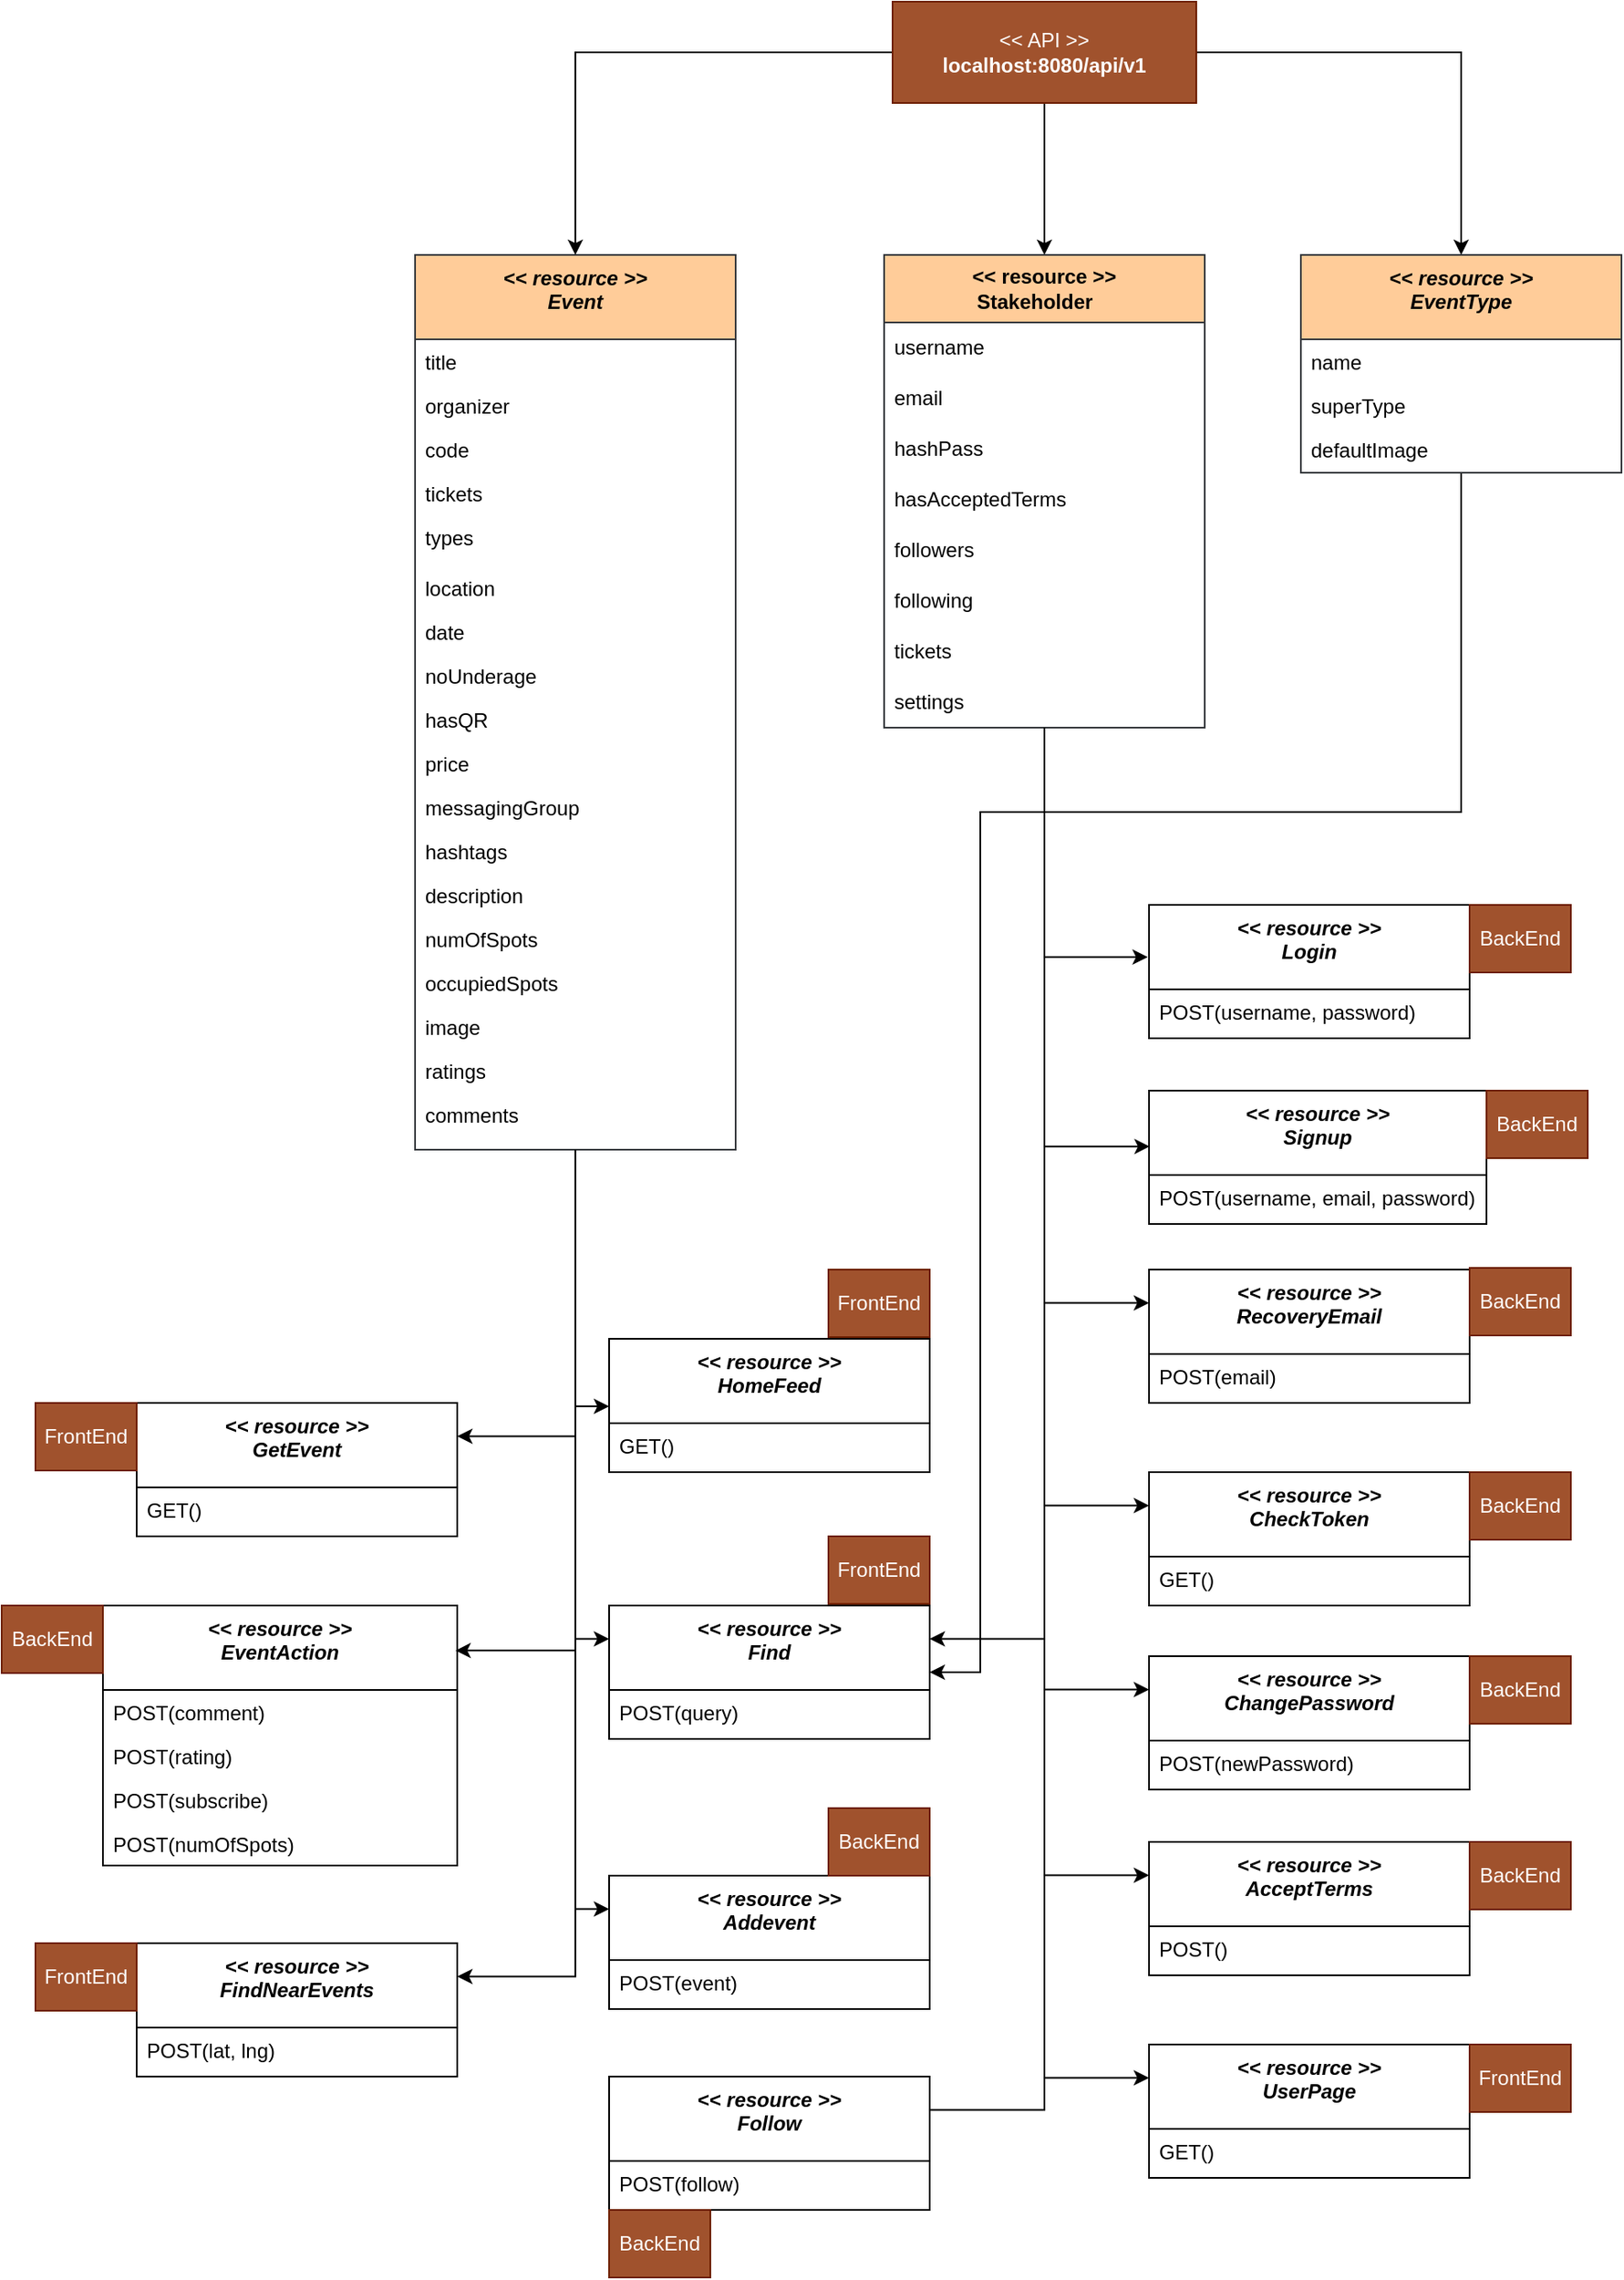 <mxfile version="23.1.1" type="device">
  <diagram name="Page-1" id="y2NQ0DWQbOP2qwaFprr2">
    <mxGraphModel dx="2739" dy="1060" grid="1" gridSize="10" guides="1" tooltips="1" connect="1" arrows="1" fold="1" page="1" pageScale="1" pageWidth="827" pageHeight="1169" math="0" shadow="0">
      <root>
        <mxCell id="0" />
        <mxCell id="1" parent="0" />
        <mxCell id="FZN5ZkoMYuzjCClvRVcD-78" style="edgeStyle=orthogonalEdgeStyle;rounded=0;orthogonalLoop=1;jettySize=auto;html=1;entryX=0;entryY=0.5;entryDx=0;entryDy=0;" edge="1" parent="1" source="FZN5ZkoMYuzjCClvRVcD-15" target="FZN5ZkoMYuzjCClvRVcD-62">
          <mxGeometry relative="1" as="geometry">
            <Array as="points">
              <mxPoint x="140" y="882" />
              <mxPoint x="160" y="882" />
            </Array>
          </mxGeometry>
        </mxCell>
        <mxCell id="FZN5ZkoMYuzjCClvRVcD-79" style="edgeStyle=orthogonalEdgeStyle;rounded=0;orthogonalLoop=1;jettySize=auto;html=1;entryX=0;entryY=0.25;entryDx=0;entryDy=0;" edge="1" parent="1" source="FZN5ZkoMYuzjCClvRVcD-15" target="FZN5ZkoMYuzjCClvRVcD-66">
          <mxGeometry relative="1" as="geometry">
            <Array as="points">
              <mxPoint x="140" y="1020" />
            </Array>
          </mxGeometry>
        </mxCell>
        <mxCell id="FZN5ZkoMYuzjCClvRVcD-100" style="edgeStyle=orthogonalEdgeStyle;rounded=0;orthogonalLoop=1;jettySize=auto;html=1;entryX=1;entryY=0.25;entryDx=0;entryDy=0;" edge="1" parent="1" source="FZN5ZkoMYuzjCClvRVcD-15" target="FZN5ZkoMYuzjCClvRVcD-93">
          <mxGeometry relative="1" as="geometry" />
        </mxCell>
        <mxCell id="FZN5ZkoMYuzjCClvRVcD-104" style="edgeStyle=orthogonalEdgeStyle;rounded=0;orthogonalLoop=1;jettySize=auto;html=1;entryX=0;entryY=0.25;entryDx=0;entryDy=0;" edge="1" parent="1" source="FZN5ZkoMYuzjCClvRVcD-15" target="FZN5ZkoMYuzjCClvRVcD-102">
          <mxGeometry relative="1" as="geometry" />
        </mxCell>
        <mxCell id="FZN5ZkoMYuzjCClvRVcD-116" style="edgeStyle=orthogonalEdgeStyle;rounded=0;orthogonalLoop=1;jettySize=auto;html=1;entryX=1;entryY=0.25;entryDx=0;entryDy=0;" edge="1" parent="1" source="FZN5ZkoMYuzjCClvRVcD-15" target="FZN5ZkoMYuzjCClvRVcD-114">
          <mxGeometry relative="1" as="geometry" />
        </mxCell>
        <mxCell id="FZN5ZkoMYuzjCClvRVcD-15" value="&lt;&lt; resource &gt;&gt;&#xa;Event" style="swimlane;fontStyle=3;align=center;verticalAlign=top;childLayout=stackLayout;horizontal=1;startSize=50;horizontalStack=0;resizeParent=1;resizeLast=0;collapsible=1;marginBottom=0;rounded=0;shadow=0;strokeWidth=1;fillColor=#ffcc99;strokeColor=#36393d;" vertex="1" parent="1">
          <mxGeometry x="45" y="200" width="190" height="530" as="geometry">
            <mxRectangle x="230" y="140" width="160" height="26" as="alternateBounds" />
          </mxGeometry>
        </mxCell>
        <mxCell id="FZN5ZkoMYuzjCClvRVcD-16" value="title" style="text;align=left;verticalAlign=top;spacingLeft=4;spacingRight=4;overflow=hidden;rotatable=0;points=[[0,0.5],[1,0.5]];portConstraint=eastwest;" vertex="1" parent="FZN5ZkoMYuzjCClvRVcD-15">
          <mxGeometry y="50" width="190" height="26" as="geometry" />
        </mxCell>
        <mxCell id="FZN5ZkoMYuzjCClvRVcD-17" value="organizer" style="text;align=left;verticalAlign=top;spacingLeft=4;spacingRight=4;overflow=hidden;rotatable=0;points=[[0,0.5],[1,0.5]];portConstraint=eastwest;" vertex="1" parent="FZN5ZkoMYuzjCClvRVcD-15">
          <mxGeometry y="76" width="190" height="26" as="geometry" />
        </mxCell>
        <mxCell id="FZN5ZkoMYuzjCClvRVcD-41" value="code" style="text;align=left;verticalAlign=top;spacingLeft=4;spacingRight=4;overflow=hidden;rotatable=0;points=[[0,0.5],[1,0.5]];portConstraint=eastwest;" vertex="1" parent="FZN5ZkoMYuzjCClvRVcD-15">
          <mxGeometry y="102" width="190" height="26" as="geometry" />
        </mxCell>
        <mxCell id="FZN5ZkoMYuzjCClvRVcD-18" value="tickets" style="text;align=left;verticalAlign=top;spacingLeft=4;spacingRight=4;overflow=hidden;rotatable=0;points=[[0,0.5],[1,0.5]];portConstraint=eastwest;" vertex="1" parent="FZN5ZkoMYuzjCClvRVcD-15">
          <mxGeometry y="128" width="190" height="26" as="geometry" />
        </mxCell>
        <mxCell id="FZN5ZkoMYuzjCClvRVcD-19" value="types" style="text;align=left;verticalAlign=top;spacingLeft=4;spacingRight=4;overflow=hidden;rotatable=0;points=[[0,0.5],[1,0.5]];portConstraint=eastwest;rounded=0;shadow=0;html=0;" vertex="1" parent="FZN5ZkoMYuzjCClvRVcD-15">
          <mxGeometry y="154" width="190" height="30" as="geometry" />
        </mxCell>
        <mxCell id="FZN5ZkoMYuzjCClvRVcD-20" value="location" style="text;align=left;verticalAlign=top;spacingLeft=4;spacingRight=4;overflow=hidden;rotatable=0;points=[[0,0.5],[1,0.5]];portConstraint=eastwest;rounded=0;shadow=0;html=0;" vertex="1" parent="FZN5ZkoMYuzjCClvRVcD-15">
          <mxGeometry y="184" width="190" height="26" as="geometry" />
        </mxCell>
        <mxCell id="FZN5ZkoMYuzjCClvRVcD-21" value="date" style="text;align=left;verticalAlign=top;spacingLeft=4;spacingRight=4;overflow=hidden;rotatable=0;points=[[0,0.5],[1,0.5]];portConstraint=eastwest;rounded=0;shadow=0;html=0;" vertex="1" parent="FZN5ZkoMYuzjCClvRVcD-15">
          <mxGeometry y="210" width="190" height="26" as="geometry" />
        </mxCell>
        <mxCell id="FZN5ZkoMYuzjCClvRVcD-22" value="noUnderage" style="text;align=left;verticalAlign=top;spacingLeft=4;spacingRight=4;overflow=hidden;rotatable=0;points=[[0,0.5],[1,0.5]];portConstraint=eastwest;rounded=0;shadow=0;html=0;" vertex="1" parent="FZN5ZkoMYuzjCClvRVcD-15">
          <mxGeometry y="236" width="190" height="26" as="geometry" />
        </mxCell>
        <mxCell id="FZN5ZkoMYuzjCClvRVcD-23" value="hasQR" style="text;align=left;verticalAlign=top;spacingLeft=4;spacingRight=4;overflow=hidden;rotatable=0;points=[[0,0.5],[1,0.5]];portConstraint=eastwest;rounded=0;shadow=0;html=0;" vertex="1" parent="FZN5ZkoMYuzjCClvRVcD-15">
          <mxGeometry y="262" width="190" height="26" as="geometry" />
        </mxCell>
        <mxCell id="FZN5ZkoMYuzjCClvRVcD-24" value="price" style="text;align=left;verticalAlign=top;spacingLeft=4;spacingRight=4;overflow=hidden;rotatable=0;points=[[0,0.5],[1,0.5]];portConstraint=eastwest;rounded=0;shadow=0;html=0;" vertex="1" parent="FZN5ZkoMYuzjCClvRVcD-15">
          <mxGeometry y="288" width="190" height="26" as="geometry" />
        </mxCell>
        <mxCell id="FZN5ZkoMYuzjCClvRVcD-25" value="messagingGroup" style="text;align=left;verticalAlign=top;spacingLeft=4;spacingRight=4;overflow=hidden;rotatable=0;points=[[0,0.5],[1,0.5]];portConstraint=eastwest;rounded=0;shadow=0;html=0;" vertex="1" parent="FZN5ZkoMYuzjCClvRVcD-15">
          <mxGeometry y="314" width="190" height="26" as="geometry" />
        </mxCell>
        <mxCell id="FZN5ZkoMYuzjCClvRVcD-26" value="hashtags" style="text;align=left;verticalAlign=top;spacingLeft=4;spacingRight=4;overflow=hidden;rotatable=0;points=[[0,0.5],[1,0.5]];portConstraint=eastwest;rounded=0;shadow=0;html=0;" vertex="1" parent="FZN5ZkoMYuzjCClvRVcD-15">
          <mxGeometry y="340" width="190" height="26" as="geometry" />
        </mxCell>
        <mxCell id="FZN5ZkoMYuzjCClvRVcD-27" value="description" style="text;align=left;verticalAlign=top;spacingLeft=4;spacingRight=4;overflow=hidden;rotatable=0;points=[[0,0.5],[1,0.5]];portConstraint=eastwest;rounded=0;shadow=0;html=0;" vertex="1" parent="FZN5ZkoMYuzjCClvRVcD-15">
          <mxGeometry y="366" width="190" height="26" as="geometry" />
        </mxCell>
        <mxCell id="FZN5ZkoMYuzjCClvRVcD-28" value="numOfSpots" style="text;align=left;verticalAlign=top;spacingLeft=4;spacingRight=4;overflow=hidden;rotatable=0;points=[[0,0.5],[1,0.5]];portConstraint=eastwest;rounded=0;shadow=0;html=0;" vertex="1" parent="FZN5ZkoMYuzjCClvRVcD-15">
          <mxGeometry y="392" width="190" height="26" as="geometry" />
        </mxCell>
        <mxCell id="FZN5ZkoMYuzjCClvRVcD-29" value="occupiedSpots" style="text;align=left;verticalAlign=top;spacingLeft=4;spacingRight=4;overflow=hidden;rotatable=0;points=[[0,0.5],[1,0.5]];portConstraint=eastwest;rounded=0;shadow=0;html=0;" vertex="1" parent="FZN5ZkoMYuzjCClvRVcD-15">
          <mxGeometry y="418" width="190" height="26" as="geometry" />
        </mxCell>
        <mxCell id="FZN5ZkoMYuzjCClvRVcD-30" value="image" style="text;align=left;verticalAlign=top;spacingLeft=4;spacingRight=4;overflow=hidden;rotatable=0;points=[[0,0.5],[1,0.5]];portConstraint=eastwest;rounded=0;shadow=0;html=0;" vertex="1" parent="FZN5ZkoMYuzjCClvRVcD-15">
          <mxGeometry y="444" width="190" height="26" as="geometry" />
        </mxCell>
        <mxCell id="FZN5ZkoMYuzjCClvRVcD-31" value="ratings" style="text;align=left;verticalAlign=top;spacingLeft=4;spacingRight=4;overflow=hidden;rotatable=0;points=[[0,0.5],[1,0.5]];portConstraint=eastwest;rounded=0;shadow=0;html=0;" vertex="1" parent="FZN5ZkoMYuzjCClvRVcD-15">
          <mxGeometry y="470" width="190" height="26" as="geometry" />
        </mxCell>
        <mxCell id="FZN5ZkoMYuzjCClvRVcD-32" value="comments" style="text;align=left;verticalAlign=top;spacingLeft=4;spacingRight=4;overflow=hidden;rotatable=0;points=[[0,0.5],[1,0.5]];portConstraint=eastwest;rounded=0;shadow=0;html=0;" vertex="1" parent="FZN5ZkoMYuzjCClvRVcD-15">
          <mxGeometry y="496" width="190" height="30" as="geometry" />
        </mxCell>
        <mxCell id="FZN5ZkoMYuzjCClvRVcD-117" style="edgeStyle=orthogonalEdgeStyle;rounded=0;orthogonalLoop=1;jettySize=auto;html=1;entryX=0.5;entryY=0;entryDx=0;entryDy=0;" edge="1" parent="1" source="FZN5ZkoMYuzjCClvRVcD-1" target="FZN5ZkoMYuzjCClvRVcD-15">
          <mxGeometry relative="1" as="geometry" />
        </mxCell>
        <mxCell id="FZN5ZkoMYuzjCClvRVcD-118" style="edgeStyle=orthogonalEdgeStyle;rounded=0;orthogonalLoop=1;jettySize=auto;html=1;" edge="1" parent="1" source="FZN5ZkoMYuzjCClvRVcD-1" target="FZN5ZkoMYuzjCClvRVcD-6">
          <mxGeometry relative="1" as="geometry" />
        </mxCell>
        <mxCell id="FZN5ZkoMYuzjCClvRVcD-119" style="edgeStyle=orthogonalEdgeStyle;rounded=0;orthogonalLoop=1;jettySize=auto;html=1;entryX=0.5;entryY=0;entryDx=0;entryDy=0;" edge="1" parent="1" source="FZN5ZkoMYuzjCClvRVcD-1" target="FZN5ZkoMYuzjCClvRVcD-43">
          <mxGeometry relative="1" as="geometry" />
        </mxCell>
        <mxCell id="FZN5ZkoMYuzjCClvRVcD-1" value="&amp;lt;&amp;lt; API &amp;gt;&amp;gt;&lt;br&gt;&lt;b&gt;localhost:8080/api/v1&lt;/b&gt;" style="rounded=0;whiteSpace=wrap;html=1;fillColor=#a0522d;fontColor=#ffffff;strokeColor=#6D1F00;" vertex="1" parent="1">
          <mxGeometry x="328" y="50" width="180" height="60" as="geometry" />
        </mxCell>
        <mxCell id="FZN5ZkoMYuzjCClvRVcD-81" style="edgeStyle=orthogonalEdgeStyle;rounded=0;orthogonalLoop=1;jettySize=auto;html=1;entryX=1;entryY=0.25;entryDx=0;entryDy=0;" edge="1" parent="1" source="FZN5ZkoMYuzjCClvRVcD-6" target="FZN5ZkoMYuzjCClvRVcD-66">
          <mxGeometry relative="1" as="geometry" />
        </mxCell>
        <mxCell id="FZN5ZkoMYuzjCClvRVcD-84" style="edgeStyle=orthogonalEdgeStyle;rounded=0;orthogonalLoop=1;jettySize=auto;html=1;entryX=0;entryY=0.25;entryDx=0;entryDy=0;" edge="1" parent="1" source="FZN5ZkoMYuzjCClvRVcD-6" target="FZN5ZkoMYuzjCClvRVcD-72">
          <mxGeometry relative="1" as="geometry" />
        </mxCell>
        <mxCell id="FZN5ZkoMYuzjCClvRVcD-85" style="edgeStyle=orthogonalEdgeStyle;rounded=0;orthogonalLoop=1;jettySize=auto;html=1;entryX=0;entryY=0.25;entryDx=0;entryDy=0;" edge="1" parent="1" source="FZN5ZkoMYuzjCClvRVcD-6" target="FZN5ZkoMYuzjCClvRVcD-74">
          <mxGeometry relative="1" as="geometry" />
        </mxCell>
        <mxCell id="FZN5ZkoMYuzjCClvRVcD-86" style="edgeStyle=orthogonalEdgeStyle;rounded=0;orthogonalLoop=1;jettySize=auto;html=1;entryX=0;entryY=0.25;entryDx=0;entryDy=0;" edge="1" parent="1" source="FZN5ZkoMYuzjCClvRVcD-6" target="FZN5ZkoMYuzjCClvRVcD-76">
          <mxGeometry relative="1" as="geometry" />
        </mxCell>
        <mxCell id="FZN5ZkoMYuzjCClvRVcD-107" style="edgeStyle=orthogonalEdgeStyle;rounded=0;orthogonalLoop=1;jettySize=auto;html=1;entryX=0;entryY=0.25;entryDx=0;entryDy=0;" edge="1" parent="1" source="FZN5ZkoMYuzjCClvRVcD-6" target="FZN5ZkoMYuzjCClvRVcD-105">
          <mxGeometry relative="1" as="geometry" />
        </mxCell>
        <mxCell id="FZN5ZkoMYuzjCClvRVcD-112" style="edgeStyle=orthogonalEdgeStyle;rounded=0;orthogonalLoop=1;jettySize=auto;html=1;entryX=0;entryY=0.25;entryDx=0;entryDy=0;" edge="1" parent="1" source="FZN5ZkoMYuzjCClvRVcD-6" target="FZN5ZkoMYuzjCClvRVcD-108">
          <mxGeometry relative="1" as="geometry" />
        </mxCell>
        <mxCell id="FZN5ZkoMYuzjCClvRVcD-113" style="edgeStyle=orthogonalEdgeStyle;rounded=0;orthogonalLoop=1;jettySize=auto;html=1;entryX=0;entryY=0.25;entryDx=0;entryDy=0;" edge="1" parent="1" source="FZN5ZkoMYuzjCClvRVcD-6" target="FZN5ZkoMYuzjCClvRVcD-110">
          <mxGeometry relative="1" as="geometry">
            <Array as="points">
              <mxPoint x="418" y="1299" />
            </Array>
          </mxGeometry>
        </mxCell>
        <mxCell id="FZN5ZkoMYuzjCClvRVcD-6" value="&lt;b&gt;&amp;lt;&amp;lt; resource &amp;gt;&amp;gt;&lt;br&gt;Stakeholder&lt;span style=&quot;white-space: pre;&quot;&gt;&#x9;&lt;/span&gt;&lt;/b&gt;" style="swimlane;fontStyle=0;childLayout=stackLayout;horizontal=1;startSize=40;horizontalStack=0;resizeParent=1;resizeParentMax=0;resizeLast=0;collapsible=1;marginBottom=0;whiteSpace=wrap;html=1;fillColor=#ffcc99;strokeColor=#36393d;" vertex="1" parent="1">
          <mxGeometry x="323" y="200" width="190" height="280" as="geometry" />
        </mxCell>
        <mxCell id="FZN5ZkoMYuzjCClvRVcD-7" value="username" style="text;strokeColor=none;fillColor=none;align=left;verticalAlign=middle;spacingLeft=4;spacingRight=4;overflow=hidden;points=[[0,0.5],[1,0.5]];portConstraint=eastwest;rotatable=0;whiteSpace=wrap;html=1;" vertex="1" parent="FZN5ZkoMYuzjCClvRVcD-6">
          <mxGeometry y="40" width="190" height="30" as="geometry" />
        </mxCell>
        <mxCell id="FZN5ZkoMYuzjCClvRVcD-8" value="email" style="text;strokeColor=none;fillColor=none;align=left;verticalAlign=middle;spacingLeft=4;spacingRight=4;overflow=hidden;points=[[0,0.5],[1,0.5]];portConstraint=eastwest;rotatable=0;whiteSpace=wrap;html=1;" vertex="1" parent="FZN5ZkoMYuzjCClvRVcD-6">
          <mxGeometry y="70" width="190" height="30" as="geometry" />
        </mxCell>
        <mxCell id="FZN5ZkoMYuzjCClvRVcD-9" value="hashPass" style="text;strokeColor=none;fillColor=none;align=left;verticalAlign=middle;spacingLeft=4;spacingRight=4;overflow=hidden;points=[[0,0.5],[1,0.5]];portConstraint=eastwest;rotatable=0;whiteSpace=wrap;html=1;" vertex="1" parent="FZN5ZkoMYuzjCClvRVcD-6">
          <mxGeometry y="100" width="190" height="30" as="geometry" />
        </mxCell>
        <mxCell id="FZN5ZkoMYuzjCClvRVcD-10" value="hasAcceptedTerms" style="text;strokeColor=none;fillColor=none;align=left;verticalAlign=middle;spacingLeft=4;spacingRight=4;overflow=hidden;points=[[0,0.5],[1,0.5]];portConstraint=eastwest;rotatable=0;whiteSpace=wrap;html=1;" vertex="1" parent="FZN5ZkoMYuzjCClvRVcD-6">
          <mxGeometry y="130" width="190" height="30" as="geometry" />
        </mxCell>
        <mxCell id="FZN5ZkoMYuzjCClvRVcD-11" value="followers&lt;span style=&quot;white-space: pre;&quot;&gt;&#x9;&lt;/span&gt;" style="text;strokeColor=none;fillColor=none;align=left;verticalAlign=middle;spacingLeft=4;spacingRight=4;overflow=hidden;points=[[0,0.5],[1,0.5]];portConstraint=eastwest;rotatable=0;whiteSpace=wrap;html=1;" vertex="1" parent="FZN5ZkoMYuzjCClvRVcD-6">
          <mxGeometry y="160" width="190" height="30" as="geometry" />
        </mxCell>
        <mxCell id="FZN5ZkoMYuzjCClvRVcD-12" value="following" style="text;strokeColor=none;fillColor=none;align=left;verticalAlign=middle;spacingLeft=4;spacingRight=4;overflow=hidden;points=[[0,0.5],[1,0.5]];portConstraint=eastwest;rotatable=0;whiteSpace=wrap;html=1;" vertex="1" parent="FZN5ZkoMYuzjCClvRVcD-6">
          <mxGeometry y="190" width="190" height="30" as="geometry" />
        </mxCell>
        <mxCell id="FZN5ZkoMYuzjCClvRVcD-13" value="tickets" style="text;strokeColor=none;fillColor=none;align=left;verticalAlign=middle;spacingLeft=4;spacingRight=4;overflow=hidden;points=[[0,0.5],[1,0.5]];portConstraint=eastwest;rotatable=0;whiteSpace=wrap;html=1;" vertex="1" parent="FZN5ZkoMYuzjCClvRVcD-6">
          <mxGeometry y="220" width="190" height="30" as="geometry" />
        </mxCell>
        <mxCell id="FZN5ZkoMYuzjCClvRVcD-14" value="settings" style="text;strokeColor=none;fillColor=none;align=left;verticalAlign=middle;spacingLeft=4;spacingRight=4;overflow=hidden;points=[[0,0.5],[1,0.5]];portConstraint=eastwest;rotatable=0;whiteSpace=wrap;html=1;" vertex="1" parent="FZN5ZkoMYuzjCClvRVcD-6">
          <mxGeometry y="250" width="190" height="30" as="geometry" />
        </mxCell>
        <mxCell id="FZN5ZkoMYuzjCClvRVcD-92" style="edgeStyle=orthogonalEdgeStyle;rounded=0;orthogonalLoop=1;jettySize=auto;html=1;entryX=1;entryY=0.5;entryDx=0;entryDy=0;" edge="1" parent="1" source="FZN5ZkoMYuzjCClvRVcD-43" target="FZN5ZkoMYuzjCClvRVcD-66">
          <mxGeometry relative="1" as="geometry">
            <Array as="points">
              <mxPoint x="665" y="530" />
              <mxPoint x="380" y="530" />
              <mxPoint x="380" y="1039" />
            </Array>
          </mxGeometry>
        </mxCell>
        <mxCell id="FZN5ZkoMYuzjCClvRVcD-43" value="&lt;&lt; resource &gt;&gt;&#xa;EventType" style="swimlane;fontStyle=3;align=center;verticalAlign=top;childLayout=stackLayout;horizontal=1;startSize=50;horizontalStack=0;resizeParent=1;resizeLast=0;collapsible=1;marginBottom=0;rounded=0;shadow=0;strokeWidth=1;fillColor=#ffcc99;strokeColor=#36393d;" vertex="1" parent="1">
          <mxGeometry x="570" y="200" width="190" height="129" as="geometry">
            <mxRectangle x="230" y="140" width="160" height="26" as="alternateBounds" />
          </mxGeometry>
        </mxCell>
        <mxCell id="FZN5ZkoMYuzjCClvRVcD-44" value="name" style="text;align=left;verticalAlign=top;spacingLeft=4;spacingRight=4;overflow=hidden;rotatable=0;points=[[0,0.5],[1,0.5]];portConstraint=eastwest;" vertex="1" parent="FZN5ZkoMYuzjCClvRVcD-43">
          <mxGeometry y="50" width="190" height="26" as="geometry" />
        </mxCell>
        <mxCell id="FZN5ZkoMYuzjCClvRVcD-45" value="superType" style="text;align=left;verticalAlign=top;spacingLeft=4;spacingRight=4;overflow=hidden;rotatable=0;points=[[0,0.5],[1,0.5]];portConstraint=eastwest;" vertex="1" parent="FZN5ZkoMYuzjCClvRVcD-43">
          <mxGeometry y="76" width="190" height="26" as="geometry" />
        </mxCell>
        <mxCell id="FZN5ZkoMYuzjCClvRVcD-46" value="defaultImage" style="text;align=left;verticalAlign=top;spacingLeft=4;spacingRight=4;overflow=hidden;rotatable=0;points=[[0,0.5],[1,0.5]];portConstraint=eastwest;" vertex="1" parent="FZN5ZkoMYuzjCClvRVcD-43">
          <mxGeometry y="102" width="190" height="26" as="geometry" />
        </mxCell>
        <mxCell id="FZN5ZkoMYuzjCClvRVcD-62" value="&lt;&lt; resource &gt;&gt;&#xa;HomeFeed" style="swimlane;fontStyle=3;align=center;verticalAlign=top;childLayout=stackLayout;horizontal=1;startSize=50;horizontalStack=0;resizeParent=1;resizeLast=0;collapsible=1;marginBottom=0;rounded=0;shadow=0;strokeWidth=1;" vertex="1" parent="1">
          <mxGeometry x="160" y="842" width="190" height="79" as="geometry">
            <mxRectangle x="230" y="140" width="160" height="26" as="alternateBounds" />
          </mxGeometry>
        </mxCell>
        <mxCell id="FZN5ZkoMYuzjCClvRVcD-63" value="GET()" style="text;align=left;verticalAlign=top;spacingLeft=4;spacingRight=4;overflow=hidden;rotatable=0;points=[[0,0.5],[1,0.5]];portConstraint=eastwest;" vertex="1" parent="FZN5ZkoMYuzjCClvRVcD-62">
          <mxGeometry y="50" width="190" height="26" as="geometry" />
        </mxCell>
        <mxCell id="FZN5ZkoMYuzjCClvRVcD-66" value="&lt;&lt; resource &gt;&gt;&#xa;Find" style="swimlane;fontStyle=3;align=center;verticalAlign=top;childLayout=stackLayout;horizontal=1;startSize=50;horizontalStack=0;resizeParent=1;resizeLast=0;collapsible=1;marginBottom=0;rounded=0;shadow=0;strokeWidth=1;" vertex="1" parent="1">
          <mxGeometry x="160" y="1000" width="190" height="79" as="geometry">
            <mxRectangle x="230" y="140" width="160" height="26" as="alternateBounds" />
          </mxGeometry>
        </mxCell>
        <mxCell id="FZN5ZkoMYuzjCClvRVcD-67" value="POST(query)" style="text;align=left;verticalAlign=top;spacingLeft=4;spacingRight=4;overflow=hidden;rotatable=0;points=[[0,0.5],[1,0.5]];portConstraint=eastwest;" vertex="1" parent="FZN5ZkoMYuzjCClvRVcD-66">
          <mxGeometry y="50" width="190" height="26" as="geometry" />
        </mxCell>
        <mxCell id="FZN5ZkoMYuzjCClvRVcD-68" value="&lt;&lt; resource &gt;&gt;&#xa;Login" style="swimlane;fontStyle=3;align=center;verticalAlign=top;childLayout=stackLayout;horizontal=1;startSize=50;horizontalStack=0;resizeParent=1;resizeLast=0;collapsible=1;marginBottom=0;rounded=0;shadow=0;strokeWidth=1;" vertex="1" parent="1">
          <mxGeometry x="480" y="585" width="190" height="79" as="geometry">
            <mxRectangle x="230" y="140" width="160" height="26" as="alternateBounds" />
          </mxGeometry>
        </mxCell>
        <mxCell id="FZN5ZkoMYuzjCClvRVcD-69" value="POST(username, password)" style="text;align=left;verticalAlign=top;spacingLeft=4;spacingRight=4;overflow=hidden;rotatable=0;points=[[0,0.5],[1,0.5]];portConstraint=eastwest;" vertex="1" parent="FZN5ZkoMYuzjCClvRVcD-68">
          <mxGeometry y="50" width="190" height="26" as="geometry" />
        </mxCell>
        <mxCell id="FZN5ZkoMYuzjCClvRVcD-70" value="&lt;&lt; resource &gt;&gt;&#xa;Signup" style="swimlane;fontStyle=3;align=center;verticalAlign=top;childLayout=stackLayout;horizontal=1;startSize=50;horizontalStack=0;resizeParent=1;resizeLast=0;collapsible=1;marginBottom=0;rounded=0;shadow=0;strokeWidth=1;" vertex="1" parent="1">
          <mxGeometry x="480" y="695" width="200" height="79" as="geometry">
            <mxRectangle x="230" y="140" width="160" height="26" as="alternateBounds" />
          </mxGeometry>
        </mxCell>
        <mxCell id="FZN5ZkoMYuzjCClvRVcD-71" value="POST(username, email, password)" style="text;align=left;verticalAlign=top;spacingLeft=4;spacingRight=4;overflow=hidden;rotatable=0;points=[[0,0.5],[1,0.5]];portConstraint=eastwest;" vertex="1" parent="FZN5ZkoMYuzjCClvRVcD-70">
          <mxGeometry y="50" width="200" height="26" as="geometry" />
        </mxCell>
        <mxCell id="FZN5ZkoMYuzjCClvRVcD-72" value="&lt;&lt; resource &gt;&gt;&#xa;RecoveryEmail" style="swimlane;fontStyle=3;align=center;verticalAlign=top;childLayout=stackLayout;horizontal=1;startSize=50;horizontalStack=0;resizeParent=1;resizeLast=0;collapsible=1;marginBottom=0;rounded=0;shadow=0;strokeWidth=1;" vertex="1" parent="1">
          <mxGeometry x="480" y="801" width="190" height="79" as="geometry">
            <mxRectangle x="230" y="140" width="160" height="26" as="alternateBounds" />
          </mxGeometry>
        </mxCell>
        <mxCell id="FZN5ZkoMYuzjCClvRVcD-73" value="POST(email)" style="text;align=left;verticalAlign=top;spacingLeft=4;spacingRight=4;overflow=hidden;rotatable=0;points=[[0,0.5],[1,0.5]];portConstraint=eastwest;" vertex="1" parent="FZN5ZkoMYuzjCClvRVcD-72">
          <mxGeometry y="50" width="190" height="26" as="geometry" />
        </mxCell>
        <mxCell id="FZN5ZkoMYuzjCClvRVcD-74" value="&lt;&lt; resource &gt;&gt;&#xa;CheckToken" style="swimlane;fontStyle=3;align=center;verticalAlign=top;childLayout=stackLayout;horizontal=1;startSize=50;horizontalStack=0;resizeParent=1;resizeLast=0;collapsible=1;marginBottom=0;rounded=0;shadow=0;strokeWidth=1;" vertex="1" parent="1">
          <mxGeometry x="480" y="921" width="190" height="79" as="geometry">
            <mxRectangle x="230" y="140" width="160" height="26" as="alternateBounds" />
          </mxGeometry>
        </mxCell>
        <mxCell id="FZN5ZkoMYuzjCClvRVcD-75" value="GET()" style="text;align=left;verticalAlign=top;spacingLeft=4;spacingRight=4;overflow=hidden;rotatable=0;points=[[0,0.5],[1,0.5]];portConstraint=eastwest;" vertex="1" parent="FZN5ZkoMYuzjCClvRVcD-74">
          <mxGeometry y="50" width="190" height="26" as="geometry" />
        </mxCell>
        <mxCell id="FZN5ZkoMYuzjCClvRVcD-76" value="&lt;&lt; resource &gt;&gt;&#xa;ChangePassword" style="swimlane;fontStyle=3;align=center;verticalAlign=top;childLayout=stackLayout;horizontal=1;startSize=50;horizontalStack=0;resizeParent=1;resizeLast=0;collapsible=1;marginBottom=0;rounded=0;shadow=0;strokeWidth=1;" vertex="1" parent="1">
          <mxGeometry x="480" y="1030" width="190" height="79" as="geometry">
            <mxRectangle x="230" y="140" width="160" height="26" as="alternateBounds" />
          </mxGeometry>
        </mxCell>
        <mxCell id="FZN5ZkoMYuzjCClvRVcD-77" value="POST(newPassword)" style="text;align=left;verticalAlign=top;spacingLeft=4;spacingRight=4;overflow=hidden;rotatable=0;points=[[0,0.5],[1,0.5]];portConstraint=eastwest;" vertex="1" parent="FZN5ZkoMYuzjCClvRVcD-76">
          <mxGeometry y="50" width="190" height="26" as="geometry" />
        </mxCell>
        <mxCell id="FZN5ZkoMYuzjCClvRVcD-82" style="edgeStyle=orthogonalEdgeStyle;rounded=0;orthogonalLoop=1;jettySize=auto;html=1;entryX=-0.004;entryY=0.391;entryDx=0;entryDy=0;entryPerimeter=0;" edge="1" parent="1" source="FZN5ZkoMYuzjCClvRVcD-6" target="FZN5ZkoMYuzjCClvRVcD-68">
          <mxGeometry relative="1" as="geometry" />
        </mxCell>
        <mxCell id="FZN5ZkoMYuzjCClvRVcD-83" style="edgeStyle=orthogonalEdgeStyle;rounded=0;orthogonalLoop=1;jettySize=auto;html=1;entryX=0.002;entryY=0.419;entryDx=0;entryDy=0;entryPerimeter=0;" edge="1" parent="1" source="FZN5ZkoMYuzjCClvRVcD-6" target="FZN5ZkoMYuzjCClvRVcD-70">
          <mxGeometry relative="1" as="geometry" />
        </mxCell>
        <mxCell id="FZN5ZkoMYuzjCClvRVcD-93" value="&lt;&lt; resource &gt;&gt;&#xa;GetEvent" style="swimlane;fontStyle=3;align=center;verticalAlign=top;childLayout=stackLayout;horizontal=1;startSize=50;horizontalStack=0;resizeParent=1;resizeLast=0;collapsible=1;marginBottom=0;rounded=0;shadow=0;strokeWidth=1;" vertex="1" parent="1">
          <mxGeometry x="-120" y="880" width="190" height="79" as="geometry">
            <mxRectangle x="230" y="140" width="160" height="26" as="alternateBounds" />
          </mxGeometry>
        </mxCell>
        <mxCell id="FZN5ZkoMYuzjCClvRVcD-94" value="GET()" style="text;align=left;verticalAlign=top;spacingLeft=4;spacingRight=4;overflow=hidden;rotatable=0;points=[[0,0.5],[1,0.5]];portConstraint=eastwest;" vertex="1" parent="FZN5ZkoMYuzjCClvRVcD-93">
          <mxGeometry y="50" width="190" height="26" as="geometry" />
        </mxCell>
        <mxCell id="FZN5ZkoMYuzjCClvRVcD-95" value="&lt;&lt; resource &gt;&gt;&#xa;EventAction" style="swimlane;fontStyle=3;align=center;verticalAlign=top;childLayout=stackLayout;horizontal=1;startSize=50;horizontalStack=0;resizeParent=1;resizeLast=0;collapsible=1;marginBottom=0;rounded=0;shadow=0;strokeWidth=1;" vertex="1" parent="1">
          <mxGeometry x="-140" y="1000" width="210" height="154" as="geometry">
            <mxRectangle x="230" y="140" width="160" height="26" as="alternateBounds" />
          </mxGeometry>
        </mxCell>
        <mxCell id="FZN5ZkoMYuzjCClvRVcD-96" value="POST(comment)" style="text;align=left;verticalAlign=top;spacingLeft=4;spacingRight=4;overflow=hidden;rotatable=0;points=[[0,0.5],[1,0.5]];portConstraint=eastwest;" vertex="1" parent="FZN5ZkoMYuzjCClvRVcD-95">
          <mxGeometry y="50" width="210" height="26" as="geometry" />
        </mxCell>
        <mxCell id="FZN5ZkoMYuzjCClvRVcD-97" value="POST(rating)" style="text;align=left;verticalAlign=top;spacingLeft=4;spacingRight=4;overflow=hidden;rotatable=0;points=[[0,0.5],[1,0.5]];portConstraint=eastwest;" vertex="1" parent="FZN5ZkoMYuzjCClvRVcD-95">
          <mxGeometry y="76" width="210" height="26" as="geometry" />
        </mxCell>
        <mxCell id="FZN5ZkoMYuzjCClvRVcD-98" value="POST(subscribe)" style="text;align=left;verticalAlign=top;spacingLeft=4;spacingRight=4;overflow=hidden;rotatable=0;points=[[0,0.5],[1,0.5]];portConstraint=eastwest;" vertex="1" parent="FZN5ZkoMYuzjCClvRVcD-95">
          <mxGeometry y="102" width="210" height="26" as="geometry" />
        </mxCell>
        <mxCell id="FZN5ZkoMYuzjCClvRVcD-99" value="POST(numOfSpots)" style="text;align=left;verticalAlign=top;spacingLeft=4;spacingRight=4;overflow=hidden;rotatable=0;points=[[0,0.5],[1,0.5]];portConstraint=eastwest;" vertex="1" parent="FZN5ZkoMYuzjCClvRVcD-95">
          <mxGeometry y="128" width="210" height="26" as="geometry" />
        </mxCell>
        <mxCell id="FZN5ZkoMYuzjCClvRVcD-101" style="edgeStyle=orthogonalEdgeStyle;rounded=0;orthogonalLoop=1;jettySize=auto;html=1;entryX=0.995;entryY=0.173;entryDx=0;entryDy=0;entryPerimeter=0;" edge="1" parent="1" source="FZN5ZkoMYuzjCClvRVcD-15" target="FZN5ZkoMYuzjCClvRVcD-95">
          <mxGeometry relative="1" as="geometry" />
        </mxCell>
        <mxCell id="FZN5ZkoMYuzjCClvRVcD-102" value="&lt;&lt; resource &gt;&gt;&#xa;Addevent" style="swimlane;fontStyle=3;align=center;verticalAlign=top;childLayout=stackLayout;horizontal=1;startSize=50;horizontalStack=0;resizeParent=1;resizeLast=0;collapsible=1;marginBottom=0;rounded=0;shadow=0;strokeWidth=1;" vertex="1" parent="1">
          <mxGeometry x="160" y="1160" width="190" height="79" as="geometry">
            <mxRectangle x="230" y="140" width="160" height="26" as="alternateBounds" />
          </mxGeometry>
        </mxCell>
        <mxCell id="FZN5ZkoMYuzjCClvRVcD-103" value="POST(event)" style="text;align=left;verticalAlign=top;spacingLeft=4;spacingRight=4;overflow=hidden;rotatable=0;points=[[0,0.5],[1,0.5]];portConstraint=eastwest;" vertex="1" parent="FZN5ZkoMYuzjCClvRVcD-102">
          <mxGeometry y="50" width="190" height="26" as="geometry" />
        </mxCell>
        <mxCell id="FZN5ZkoMYuzjCClvRVcD-105" value="&lt;&lt; resource &gt;&gt;&#xa;AcceptTerms" style="swimlane;fontStyle=3;align=center;verticalAlign=top;childLayout=stackLayout;horizontal=1;startSize=50;horizontalStack=0;resizeParent=1;resizeLast=0;collapsible=1;marginBottom=0;rounded=0;shadow=0;strokeWidth=1;" vertex="1" parent="1">
          <mxGeometry x="480" y="1140" width="190" height="79" as="geometry">
            <mxRectangle x="230" y="140" width="160" height="26" as="alternateBounds" />
          </mxGeometry>
        </mxCell>
        <mxCell id="FZN5ZkoMYuzjCClvRVcD-106" value="POST()" style="text;align=left;verticalAlign=top;spacingLeft=4;spacingRight=4;overflow=hidden;rotatable=0;points=[[0,0.5],[1,0.5]];portConstraint=eastwest;" vertex="1" parent="FZN5ZkoMYuzjCClvRVcD-105">
          <mxGeometry y="50" width="190" height="26" as="geometry" />
        </mxCell>
        <mxCell id="FZN5ZkoMYuzjCClvRVcD-108" value="&lt;&lt; resource &gt;&gt;&#xa;UserPage" style="swimlane;fontStyle=3;align=center;verticalAlign=top;childLayout=stackLayout;horizontal=1;startSize=50;horizontalStack=0;resizeParent=1;resizeLast=0;collapsible=1;marginBottom=0;rounded=0;shadow=0;strokeWidth=1;" vertex="1" parent="1">
          <mxGeometry x="480" y="1260" width="190" height="79" as="geometry">
            <mxRectangle x="230" y="140" width="160" height="26" as="alternateBounds" />
          </mxGeometry>
        </mxCell>
        <mxCell id="FZN5ZkoMYuzjCClvRVcD-109" value="GET()" style="text;align=left;verticalAlign=top;spacingLeft=4;spacingRight=4;overflow=hidden;rotatable=0;points=[[0,0.5],[1,0.5]];portConstraint=eastwest;" vertex="1" parent="FZN5ZkoMYuzjCClvRVcD-108">
          <mxGeometry y="50" width="190" height="26" as="geometry" />
        </mxCell>
        <mxCell id="FZN5ZkoMYuzjCClvRVcD-110" value="&lt;&lt; resource &gt;&gt;&#xa;Follow" style="swimlane;fontStyle=3;align=center;verticalAlign=top;childLayout=stackLayout;horizontal=1;startSize=50;horizontalStack=0;resizeParent=1;resizeLast=0;collapsible=1;marginBottom=0;rounded=0;shadow=0;strokeWidth=1;" vertex="1" parent="1">
          <mxGeometry x="160" y="1279" width="190" height="79" as="geometry">
            <mxRectangle x="230" y="140" width="160" height="26" as="alternateBounds" />
          </mxGeometry>
        </mxCell>
        <mxCell id="FZN5ZkoMYuzjCClvRVcD-111" value="POST(follow)" style="text;align=left;verticalAlign=top;spacingLeft=4;spacingRight=4;overflow=hidden;rotatable=0;points=[[0,0.5],[1,0.5]];portConstraint=eastwest;" vertex="1" parent="FZN5ZkoMYuzjCClvRVcD-110">
          <mxGeometry y="50" width="190" height="26" as="geometry" />
        </mxCell>
        <mxCell id="FZN5ZkoMYuzjCClvRVcD-114" value="&lt;&lt; resource &gt;&gt;&#xa;FindNearEvents" style="swimlane;fontStyle=3;align=center;verticalAlign=top;childLayout=stackLayout;horizontal=1;startSize=50;horizontalStack=0;resizeParent=1;resizeLast=0;collapsible=1;marginBottom=0;rounded=0;shadow=0;strokeWidth=1;" vertex="1" parent="1">
          <mxGeometry x="-120" y="1200" width="190" height="79" as="geometry">
            <mxRectangle x="230" y="140" width="160" height="26" as="alternateBounds" />
          </mxGeometry>
        </mxCell>
        <mxCell id="FZN5ZkoMYuzjCClvRVcD-115" value="POST(lat, lng)" style="text;align=left;verticalAlign=top;spacingLeft=4;spacingRight=4;overflow=hidden;rotatable=0;points=[[0,0.5],[1,0.5]];portConstraint=eastwest;" vertex="1" parent="FZN5ZkoMYuzjCClvRVcD-114">
          <mxGeometry y="50" width="190" height="26" as="geometry" />
        </mxCell>
        <mxCell id="FZN5ZkoMYuzjCClvRVcD-120" value="FrontEnd" style="rounded=0;whiteSpace=wrap;html=1;fillColor=#a0522d;fontColor=#ffffff;strokeColor=#6D1F00;" vertex="1" parent="1">
          <mxGeometry x="-180" y="880" width="60" height="40" as="geometry" />
        </mxCell>
        <mxCell id="FZN5ZkoMYuzjCClvRVcD-121" value="BackEnd" style="rounded=0;whiteSpace=wrap;html=1;fillColor=#a0522d;fontColor=#ffffff;strokeColor=#6D1F00;" vertex="1" parent="1">
          <mxGeometry x="-200" y="1000" width="60" height="40" as="geometry" />
        </mxCell>
        <mxCell id="FZN5ZkoMYuzjCClvRVcD-122" value="FrontEnd" style="rounded=0;whiteSpace=wrap;html=1;fillColor=#a0522d;fontColor=#ffffff;strokeColor=#6D1F00;" vertex="1" parent="1">
          <mxGeometry x="-180" y="1200" width="60" height="40" as="geometry" />
        </mxCell>
        <mxCell id="FZN5ZkoMYuzjCClvRVcD-123" value="BackEnd" style="rounded=0;whiteSpace=wrap;html=1;fillColor=#a0522d;fontColor=#ffffff;strokeColor=#6D1F00;" vertex="1" parent="1">
          <mxGeometry x="160" y="1358" width="60" height="40" as="geometry" />
        </mxCell>
        <mxCell id="FZN5ZkoMYuzjCClvRVcD-124" value="BackEnd" style="rounded=0;whiteSpace=wrap;html=1;fillColor=#a0522d;fontColor=#ffffff;strokeColor=#6D1F00;" vertex="1" parent="1">
          <mxGeometry x="290" y="1120" width="60" height="40" as="geometry" />
        </mxCell>
        <mxCell id="FZN5ZkoMYuzjCClvRVcD-125" value="FrontEnd" style="rounded=0;whiteSpace=wrap;html=1;fillColor=#a0522d;fontColor=#ffffff;strokeColor=#6D1F00;" vertex="1" parent="1">
          <mxGeometry x="290" y="959" width="60" height="40" as="geometry" />
        </mxCell>
        <mxCell id="FZN5ZkoMYuzjCClvRVcD-126" value="FrontEnd" style="rounded=0;whiteSpace=wrap;html=1;fillColor=#a0522d;fontColor=#ffffff;strokeColor=#6D1F00;" vertex="1" parent="1">
          <mxGeometry x="290" y="801" width="60" height="40" as="geometry" />
        </mxCell>
        <mxCell id="FZN5ZkoMYuzjCClvRVcD-127" value="BackEnd" style="rounded=0;whiteSpace=wrap;html=1;fillColor=#a0522d;fontColor=#ffffff;strokeColor=#6D1F00;" vertex="1" parent="1">
          <mxGeometry x="670" y="585" width="60" height="40" as="geometry" />
        </mxCell>
        <mxCell id="FZN5ZkoMYuzjCClvRVcD-128" value="BackEnd" style="rounded=0;whiteSpace=wrap;html=1;fillColor=#a0522d;fontColor=#ffffff;strokeColor=#6D1F00;" vertex="1" parent="1">
          <mxGeometry x="680" y="695" width="60" height="40" as="geometry" />
        </mxCell>
        <mxCell id="FZN5ZkoMYuzjCClvRVcD-129" value="BackEnd" style="rounded=0;whiteSpace=wrap;html=1;fillColor=#a0522d;fontColor=#ffffff;strokeColor=#6D1F00;" vertex="1" parent="1">
          <mxGeometry x="670" y="800" width="60" height="40" as="geometry" />
        </mxCell>
        <mxCell id="FZN5ZkoMYuzjCClvRVcD-130" value="BackEnd" style="rounded=0;whiteSpace=wrap;html=1;fillColor=#a0522d;fontColor=#ffffff;strokeColor=#6D1F00;" vertex="1" parent="1">
          <mxGeometry x="670" y="921" width="60" height="40" as="geometry" />
        </mxCell>
        <mxCell id="FZN5ZkoMYuzjCClvRVcD-131" value="BackEnd" style="rounded=0;whiteSpace=wrap;html=1;fillColor=#a0522d;fontColor=#ffffff;strokeColor=#6D1F00;" vertex="1" parent="1">
          <mxGeometry x="670" y="1030" width="60" height="40" as="geometry" />
        </mxCell>
        <mxCell id="FZN5ZkoMYuzjCClvRVcD-132" value="BackEnd" style="rounded=0;whiteSpace=wrap;html=1;fillColor=#a0522d;fontColor=#ffffff;strokeColor=#6D1F00;" vertex="1" parent="1">
          <mxGeometry x="670" y="1140" width="60" height="40" as="geometry" />
        </mxCell>
        <mxCell id="FZN5ZkoMYuzjCClvRVcD-133" value="FrontEnd" style="rounded=0;whiteSpace=wrap;html=1;fillColor=#a0522d;fontColor=#ffffff;strokeColor=#6D1F00;" vertex="1" parent="1">
          <mxGeometry x="670" y="1260" width="60" height="40" as="geometry" />
        </mxCell>
      </root>
    </mxGraphModel>
  </diagram>
</mxfile>

